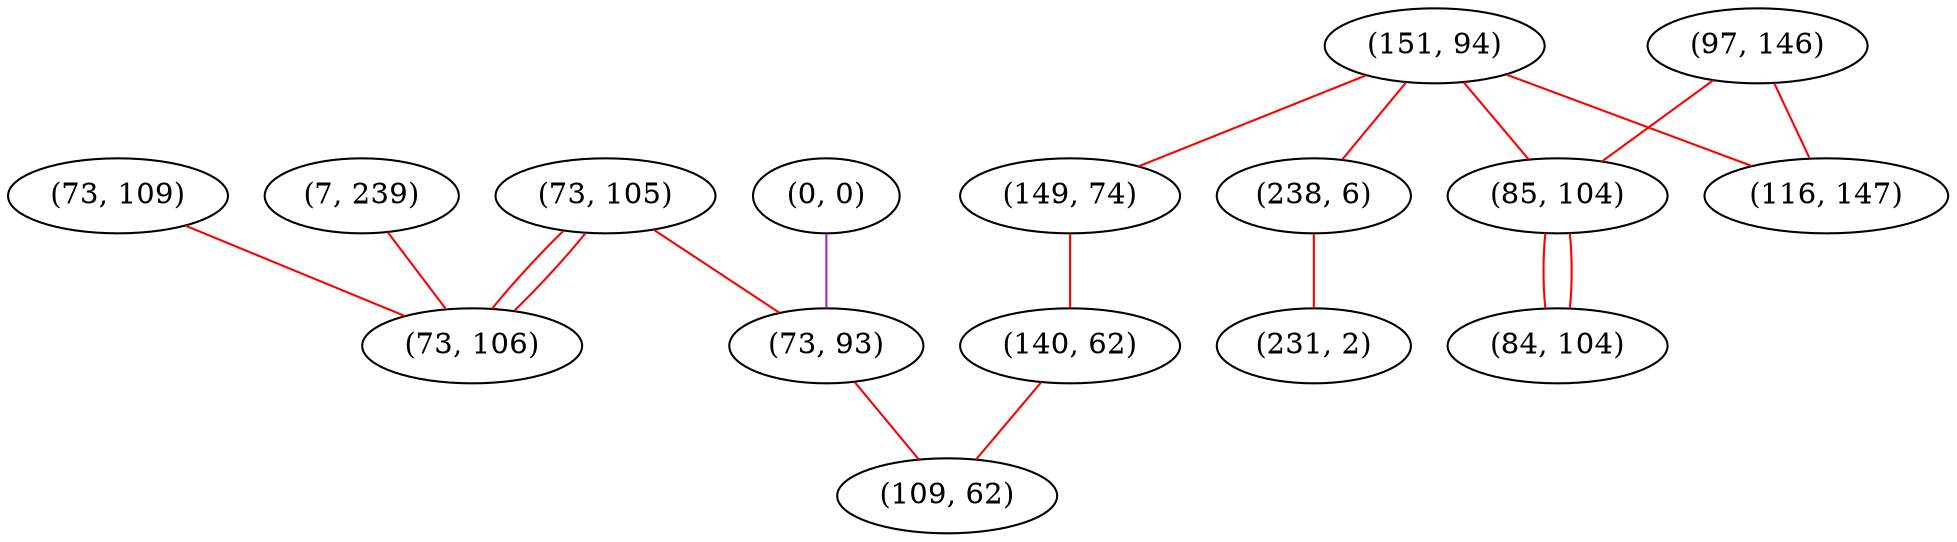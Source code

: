 graph "" {
"(73, 109)";
"(151, 94)";
"(0, 0)";
"(7, 239)";
"(97, 146)";
"(73, 105)";
"(85, 104)";
"(238, 6)";
"(73, 106)";
"(73, 93)";
"(149, 74)";
"(140, 62)";
"(116, 147)";
"(84, 104)";
"(109, 62)";
"(231, 2)";
"(73, 109)" -- "(73, 106)"  [color=red, key=0, weight=1];
"(151, 94)" -- "(149, 74)"  [color=red, key=0, weight=1];
"(151, 94)" -- "(116, 147)"  [color=red, key=0, weight=1];
"(151, 94)" -- "(85, 104)"  [color=red, key=0, weight=1];
"(151, 94)" -- "(238, 6)"  [color=red, key=0, weight=1];
"(0, 0)" -- "(73, 93)"  [color=purple, key=0, weight=4];
"(7, 239)" -- "(73, 106)"  [color=red, key=0, weight=1];
"(97, 146)" -- "(85, 104)"  [color=red, key=0, weight=1];
"(97, 146)" -- "(116, 147)"  [color=red, key=0, weight=1];
"(73, 105)" -- "(73, 106)"  [color=red, key=0, weight=1];
"(73, 105)" -- "(73, 106)"  [color=red, key=1, weight=1];
"(73, 105)" -- "(73, 93)"  [color=red, key=0, weight=1];
"(85, 104)" -- "(84, 104)"  [color=red, key=0, weight=1];
"(85, 104)" -- "(84, 104)"  [color=red, key=1, weight=1];
"(238, 6)" -- "(231, 2)"  [color=red, key=0, weight=1];
"(73, 93)" -- "(109, 62)"  [color=red, key=0, weight=1];
"(149, 74)" -- "(140, 62)"  [color=red, key=0, weight=1];
"(140, 62)" -- "(109, 62)"  [color=red, key=0, weight=1];
}
